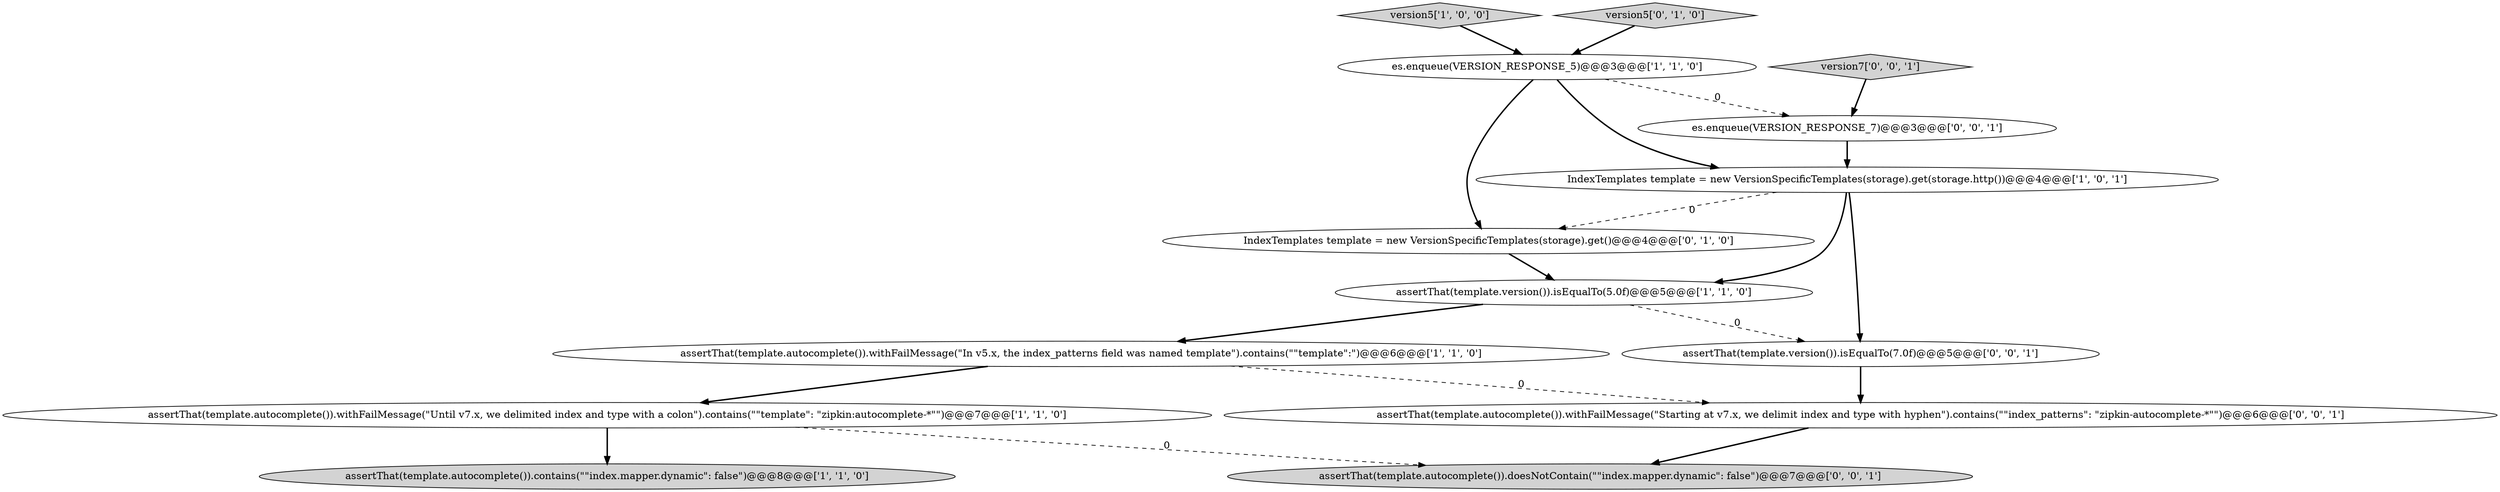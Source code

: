 digraph {
0 [style = filled, label = "version5['1', '0', '0']", fillcolor = lightgray, shape = diamond image = "AAA0AAABBB1BBB"];
11 [style = filled, label = "assertThat(template.autocomplete()).doesNotContain(\"\"index.mapper.dynamic\": false\")@@@7@@@['0', '0', '1']", fillcolor = lightgray, shape = ellipse image = "AAA0AAABBB3BBB"];
13 [style = filled, label = "assertThat(template.autocomplete()).withFailMessage(\"Starting at v7.x, we delimit index and type with hyphen\").contains(\"\"index_patterns\": \"zipkin-autocomplete-*\"\")@@@6@@@['0', '0', '1']", fillcolor = white, shape = ellipse image = "AAA0AAABBB3BBB"];
2 [style = filled, label = "IndexTemplates template = new VersionSpecificTemplates(storage).get(storage.http())@@@4@@@['1', '0', '1']", fillcolor = white, shape = ellipse image = "AAA0AAABBB1BBB"];
12 [style = filled, label = "assertThat(template.version()).isEqualTo(7.0f)@@@5@@@['0', '0', '1']", fillcolor = white, shape = ellipse image = "AAA0AAABBB3BBB"];
4 [style = filled, label = "assertThat(template.autocomplete()).withFailMessage(\"In v5.x, the index_patterns field was named template\").contains(\"\"template\":\")@@@6@@@['1', '1', '0']", fillcolor = white, shape = ellipse image = "AAA0AAABBB1BBB"];
6 [style = filled, label = "assertThat(template.autocomplete()).withFailMessage(\"Until v7.x, we delimited index and type with a colon\").contains(\"\"template\": \"zipkin:autocomplete-*\"\")@@@7@@@['1', '1', '0']", fillcolor = white, shape = ellipse image = "AAA0AAABBB1BBB"];
10 [style = filled, label = "version7['0', '0', '1']", fillcolor = lightgray, shape = diamond image = "AAA0AAABBB3BBB"];
3 [style = filled, label = "es.enqueue(VERSION_RESPONSE_5)@@@3@@@['1', '1', '0']", fillcolor = white, shape = ellipse image = "AAA0AAABBB1BBB"];
1 [style = filled, label = "assertThat(template.version()).isEqualTo(5.0f)@@@5@@@['1', '1', '0']", fillcolor = white, shape = ellipse image = "AAA0AAABBB1BBB"];
5 [style = filled, label = "assertThat(template.autocomplete()).contains(\"\"index.mapper.dynamic\": false\")@@@8@@@['1', '1', '0']", fillcolor = lightgray, shape = ellipse image = "AAA0AAABBB1BBB"];
9 [style = filled, label = "es.enqueue(VERSION_RESPONSE_7)@@@3@@@['0', '0', '1']", fillcolor = white, shape = ellipse image = "AAA0AAABBB3BBB"];
8 [style = filled, label = "IndexTemplates template = new VersionSpecificTemplates(storage).get()@@@4@@@['0', '1', '0']", fillcolor = white, shape = ellipse image = "AAA1AAABBB2BBB"];
7 [style = filled, label = "version5['0', '1', '0']", fillcolor = lightgray, shape = diamond image = "AAA0AAABBB2BBB"];
12->13 [style = bold, label=""];
2->8 [style = dashed, label="0"];
10->9 [style = bold, label=""];
4->6 [style = bold, label=""];
9->2 [style = bold, label=""];
13->11 [style = bold, label=""];
4->13 [style = dashed, label="0"];
6->11 [style = dashed, label="0"];
0->3 [style = bold, label=""];
2->1 [style = bold, label=""];
7->3 [style = bold, label=""];
3->9 [style = dashed, label="0"];
3->2 [style = bold, label=""];
2->12 [style = bold, label=""];
6->5 [style = bold, label=""];
1->4 [style = bold, label=""];
3->8 [style = bold, label=""];
1->12 [style = dashed, label="0"];
8->1 [style = bold, label=""];
}
